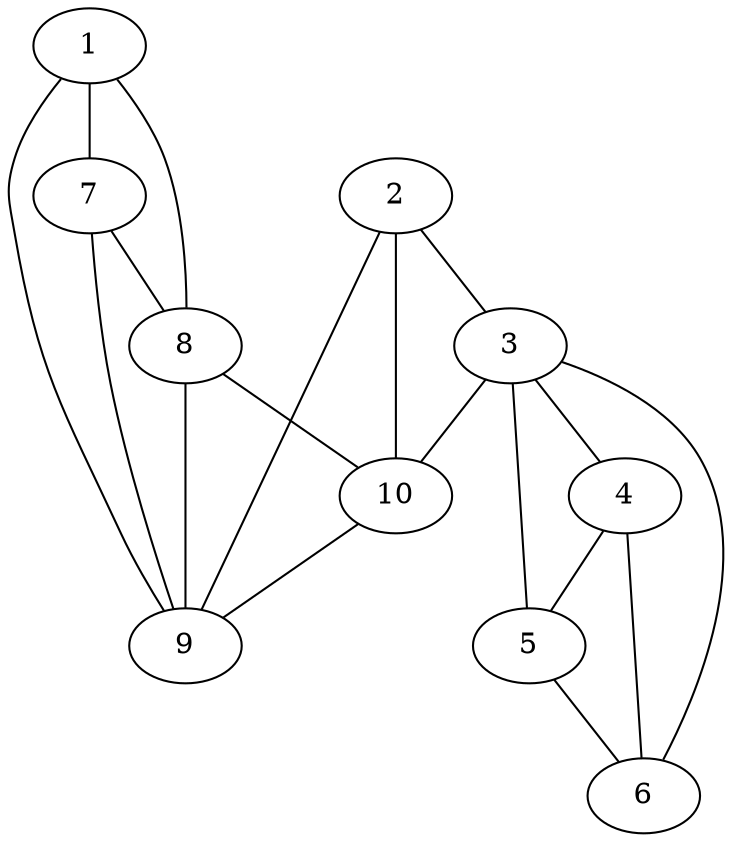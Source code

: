 graph pdb1pzv {
	1	 [aaLength=15,
		sequence=SSLLLKKQLADMRRV,
		type=0];
	7	 [aaLength=5,
		sequence=FSAGL,
		type=1];
	1 -- 7	 [distance0="30.83043",
		frequency=1,
		type0=1];
	8	 [aaLength=7,
		sequence=KWEVLVI,
		type=1];
	1 -- 8	 [distance0="39.37658",
		frequency=1,
		type0=2];
	9	 [aaLength=7,
		sequence=FFKAILD,
		type=1];
	1 -- 9	 [distance0="53.79141",
		frequency=1,
		type0=3];
	2	 [aaLength=5,
		sequence=DYPQK,
		type=0];
	3	 [aaLength=5,
		sequence=ISILH,
		type=0];
	2 -- 3	 [distance0="29.78228",
		frequency=1,
		type0=1];
	10	 [aaLength=4,
		sequence=KMKF,
		type=1];
	2 -- 10	 [distance0="29.89069",
		distance1="2.0",
		frequency=2,
		type0=2,
		type1=4];
	2 -- 9	 [distance0="30.73196",
		frequency=1,
		type0=3];
	4	 [aaLength=15,
		sequence=TVETILLSVISMLTD,
		type=0];
	3 -- 4	 [distance0="25.49577",
		distance1="20.0",
		frequency=2,
		type0=1,
		type1=4];
	3 -- 10	 [distance0="30.6383",
		frequency=1,
		type0=3];
	5	 [aaLength=10,
		sequence=NVDAAKMQRE,
		type=0];
	4 -- 5	 [distance0="27.52718",
		distance1="7.0",
		frequency=2,
		type0=2,
		type1=4];
	5 -- 3	 [distance0="50.79307",
		frequency=1,
		type0=3];
	6	 [aaLength=17,
		sequence=NYAEFKKKVAQCVRRSQ,
		type=0];
	5 -- 6	 [distance0="15.5689",
		distance1="0.0",
		frequency=2,
		type0=1,
		type1=5];
	6 -- 3	 [distance0="61.82094",
		frequency=1,
		type0=3];
	6 -- 4	 [distance0="37.39366",
		frequency=1,
		type0=2];
	7 -- 8	 [distance0="12.0",
		distance1="7.0",
		frequency=2,
		type0=1,
		type1=4];
	7 -- 9	 [distance0="29.0",
		frequency=1,
		type0=2];
	8 -- 10	 [distance0="34.0",
		frequency=1,
		type0=3];
	9 -- 8	 [distance0="17.0",
		frequency=1,
		type0=1];
	10 -- 9	 [distance0="17.0",
		frequency=1,
		type0=1];
}
